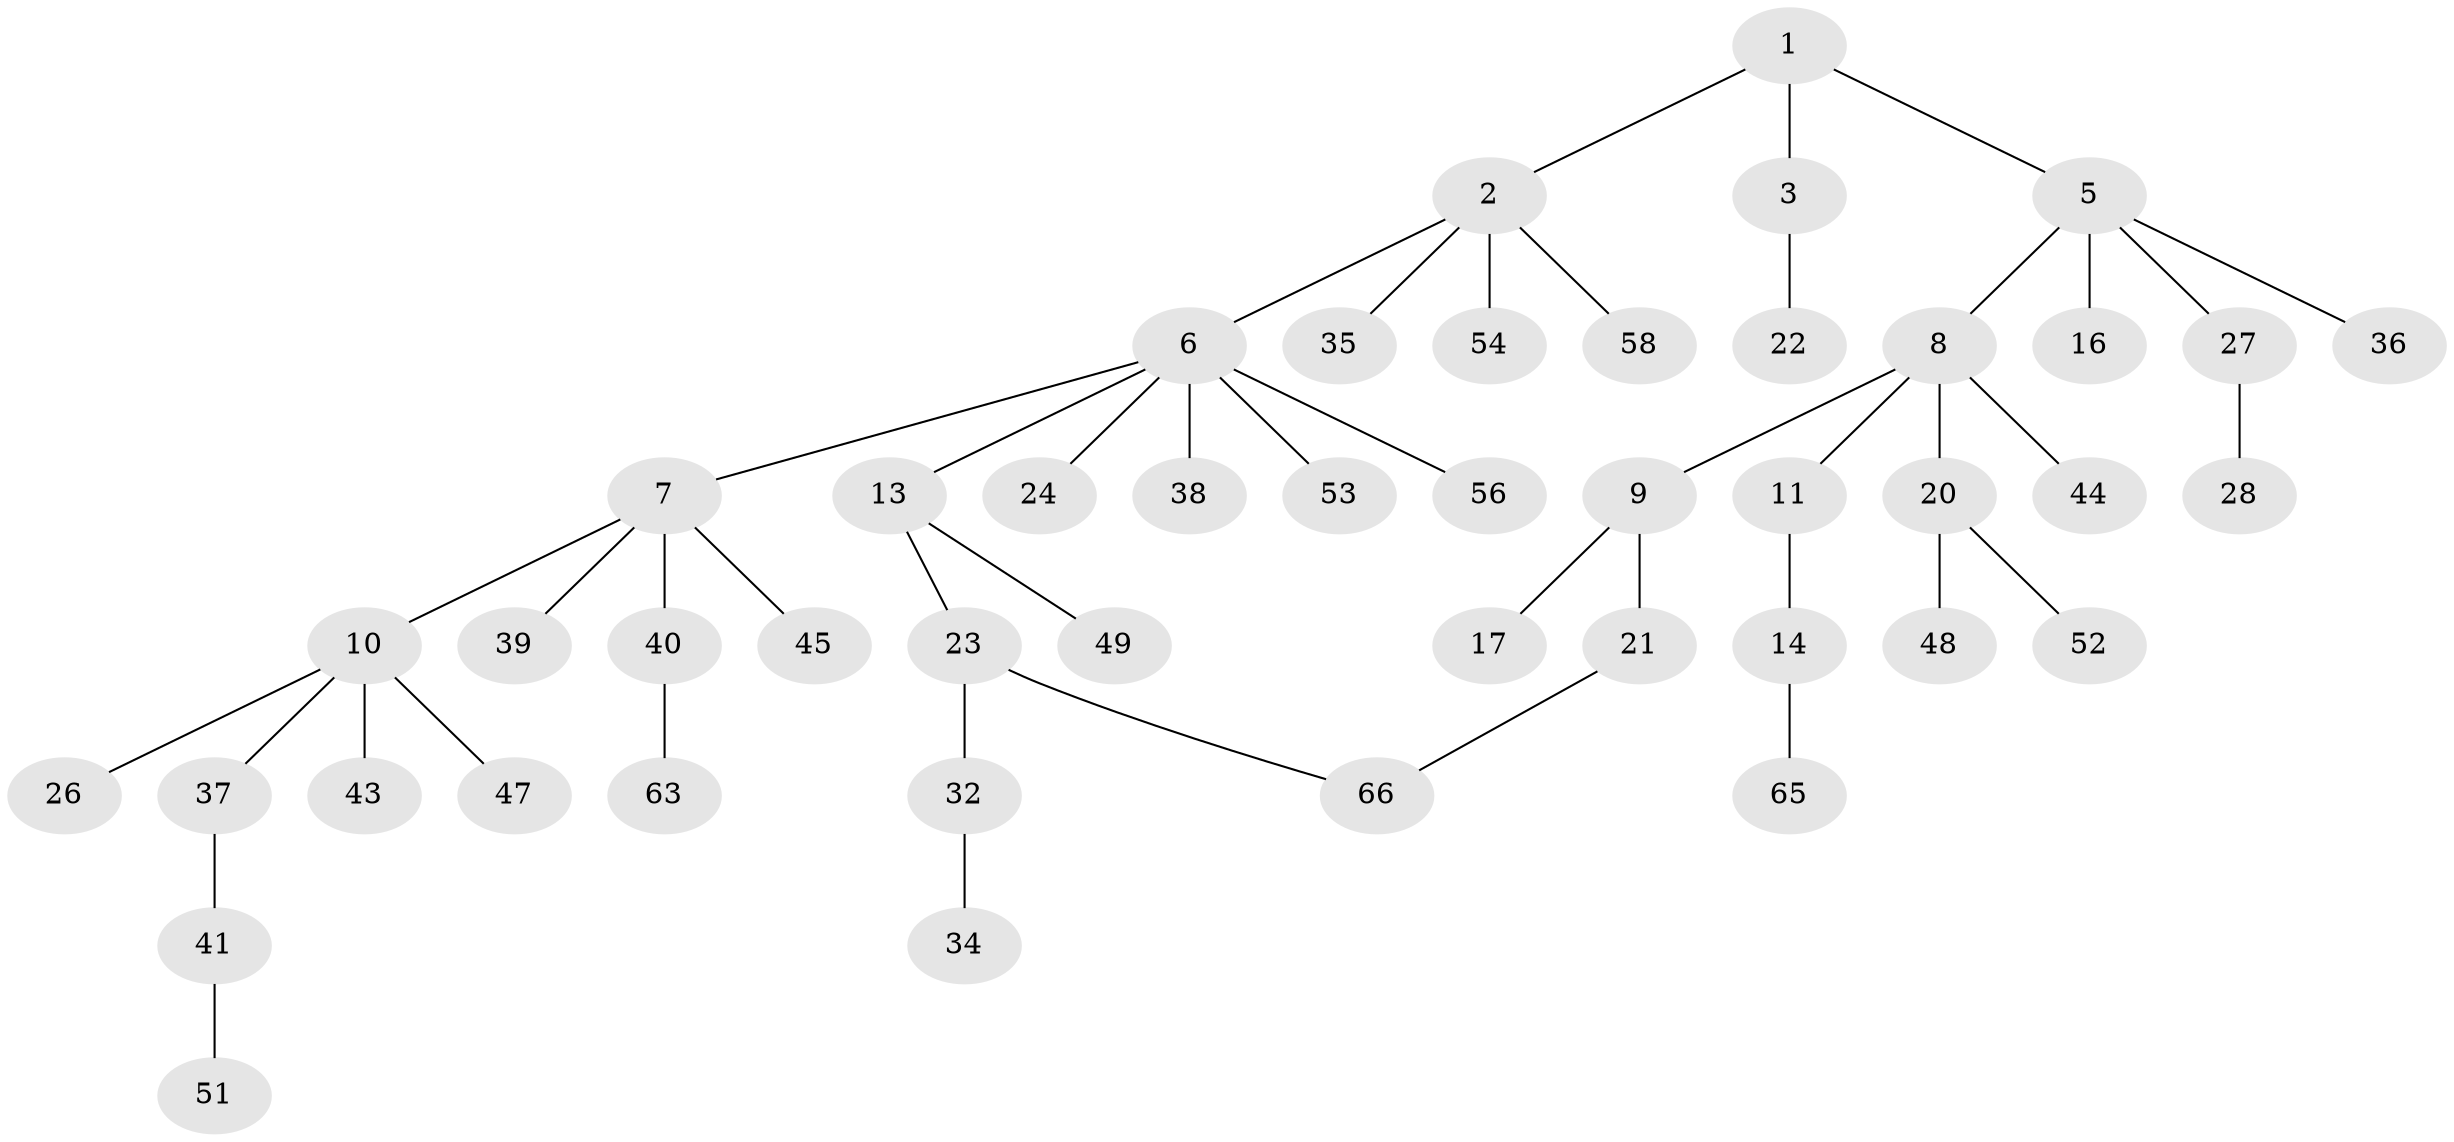 // original degree distribution, {4: 0.04411764705882353, 5: 0.04411764705882353, 3: 0.1323529411764706, 2: 0.2647058823529412, 7: 0.014705882352941176, 6: 0.014705882352941176, 1: 0.4852941176470588}
// Generated by graph-tools (version 1.1) at 2025/41/03/06/25 10:41:30]
// undirected, 46 vertices, 46 edges
graph export_dot {
graph [start="1"]
  node [color=gray90,style=filled];
  1 [super="+57"];
  2 [super="+4"];
  3 [super="+42"];
  5 [super="+19"];
  6 [super="+15"];
  7 [super="+12"];
  8 [super="+46"];
  9 [super="+68"];
  10 [super="+31"];
  11;
  13 [super="+18"];
  14 [super="+59"];
  16;
  17 [super="+62"];
  20 [super="+29"];
  21 [super="+30"];
  22 [super="+25"];
  23 [super="+61"];
  24;
  26;
  27 [super="+60"];
  28 [super="+64"];
  32 [super="+33"];
  34;
  35;
  36;
  37;
  38;
  39;
  40;
  41 [super="+50"];
  43;
  44;
  45;
  47;
  48;
  49 [super="+55"];
  51;
  52;
  53;
  54;
  56;
  58;
  63;
  65;
  66 [super="+67"];
  1 -- 2;
  1 -- 3;
  1 -- 5;
  2 -- 6;
  2 -- 35;
  2 -- 58;
  2 -- 54;
  3 -- 22;
  5 -- 8;
  5 -- 16;
  5 -- 36;
  5 -- 27;
  6 -- 7;
  6 -- 13;
  6 -- 38;
  6 -- 53;
  6 -- 56;
  6 -- 24;
  7 -- 10;
  7 -- 39;
  7 -- 40;
  7 -- 45;
  8 -- 9;
  8 -- 11;
  8 -- 20;
  8 -- 44;
  9 -- 17;
  9 -- 21;
  10 -- 26;
  10 -- 43;
  10 -- 37;
  10 -- 47;
  11 -- 14;
  13 -- 49;
  13 -- 23;
  14 -- 65;
  20 -- 48;
  20 -- 52;
  21 -- 66;
  23 -- 32;
  23 -- 66;
  27 -- 28;
  32 -- 34;
  37 -- 41;
  40 -- 63;
  41 -- 51;
}
